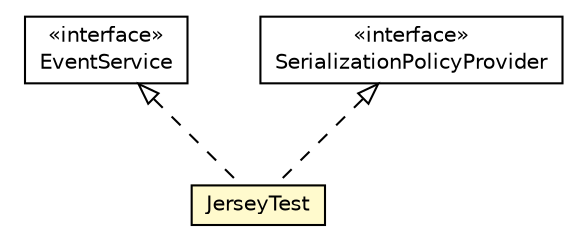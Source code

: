 #!/usr/local/bin/dot
#
# Class diagram 
# Generated by UMLGraph version 5.4 (http://www.umlgraph.org/)
#

digraph G {
	edge [fontname="Helvetica",fontsize=10,labelfontname="Helvetica",labelfontsize=10];
	node [fontname="Helvetica",fontsize=10,shape=plaintext];
	nodesep=0.25;
	ranksep=0.5;
	// hu.sch.kfc.client.service.EventService
	c5576 [label=<<table title="hu.sch.kfc.client.service.EventService" border="0" cellborder="1" cellspacing="0" cellpadding="2" port="p" href="../client/service/EventService.html">
		<tr><td><table border="0" cellspacing="0" cellpadding="1">
<tr><td align="center" balign="center"> &#171;interface&#187; </td></tr>
<tr><td align="center" balign="center"> EventService </td></tr>
		</table></td></tr>
		</table>>, URL="../client/service/EventService.html", fontname="Helvetica", fontcolor="black", fontsize=10.0];
	// hu.sch.kfc.server.JerseyTest
	c5616 [label=<<table title="hu.sch.kfc.server.JerseyTest" border="0" cellborder="1" cellspacing="0" cellpadding="2" port="p" bgcolor="lemonChiffon" href="./JerseyTest.html">
		<tr><td><table border="0" cellspacing="0" cellpadding="1">
<tr><td align="center" balign="center"> JerseyTest </td></tr>
		</table></td></tr>
		</table>>, URL="./JerseyTest.html", fontname="Helvetica", fontcolor="black", fontsize=10.0];
	//hu.sch.kfc.server.JerseyTest implements com.google.gwt.user.server.rpc.SerializationPolicyProvider
	c5638:p -> c5616:p [dir=back,arrowtail=empty,style=dashed];
	//hu.sch.kfc.server.JerseyTest implements hu.sch.kfc.client.service.EventService
	c5576:p -> c5616:p [dir=back,arrowtail=empty,style=dashed];
	// com.google.gwt.user.server.rpc.SerializationPolicyProvider
	c5638 [label=<<table title="com.google.gwt.user.server.rpc.SerializationPolicyProvider" border="0" cellborder="1" cellspacing="0" cellpadding="2" port="p">
		<tr><td><table border="0" cellspacing="0" cellpadding="1">
<tr><td align="center" balign="center"> &#171;interface&#187; </td></tr>
<tr><td align="center" balign="center"> SerializationPolicyProvider </td></tr>
		</table></td></tr>
		</table>>, URL="null", fontname="Helvetica", fontcolor="black", fontsize=10.0];
}

